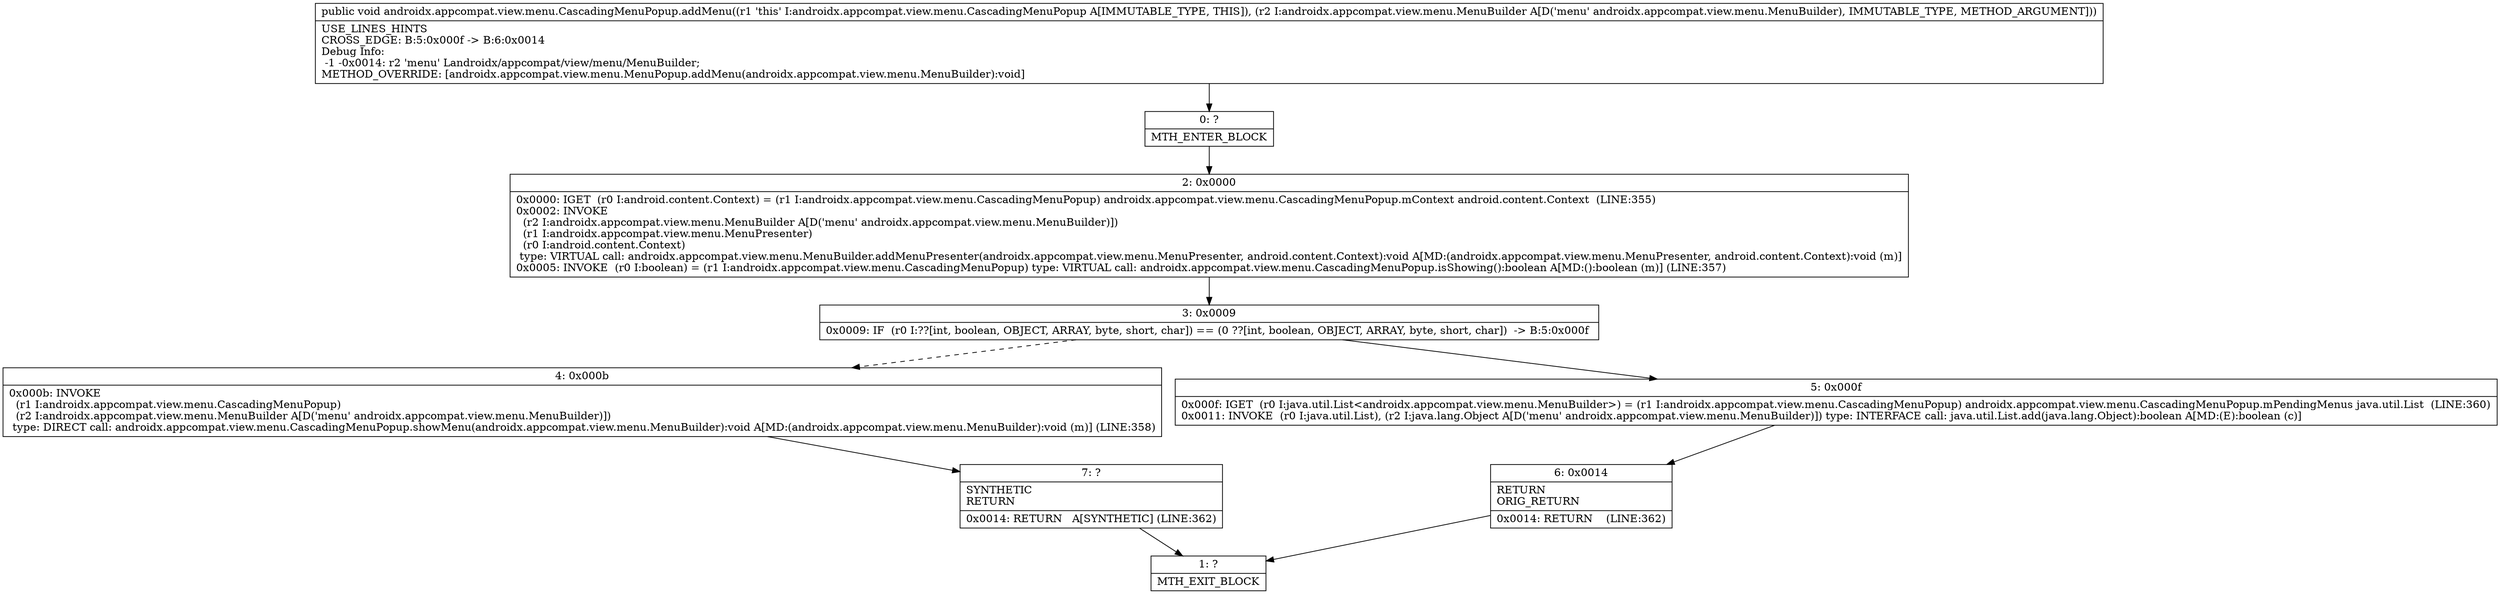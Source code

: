 digraph "CFG forandroidx.appcompat.view.menu.CascadingMenuPopup.addMenu(Landroidx\/appcompat\/view\/menu\/MenuBuilder;)V" {
Node_0 [shape=record,label="{0\:\ ?|MTH_ENTER_BLOCK\l}"];
Node_2 [shape=record,label="{2\:\ 0x0000|0x0000: IGET  (r0 I:android.content.Context) = (r1 I:androidx.appcompat.view.menu.CascadingMenuPopup) androidx.appcompat.view.menu.CascadingMenuPopup.mContext android.content.Context  (LINE:355)\l0x0002: INVOKE  \l  (r2 I:androidx.appcompat.view.menu.MenuBuilder A[D('menu' androidx.appcompat.view.menu.MenuBuilder)])\l  (r1 I:androidx.appcompat.view.menu.MenuPresenter)\l  (r0 I:android.content.Context)\l type: VIRTUAL call: androidx.appcompat.view.menu.MenuBuilder.addMenuPresenter(androidx.appcompat.view.menu.MenuPresenter, android.content.Context):void A[MD:(androidx.appcompat.view.menu.MenuPresenter, android.content.Context):void (m)]\l0x0005: INVOKE  (r0 I:boolean) = (r1 I:androidx.appcompat.view.menu.CascadingMenuPopup) type: VIRTUAL call: androidx.appcompat.view.menu.CascadingMenuPopup.isShowing():boolean A[MD:():boolean (m)] (LINE:357)\l}"];
Node_3 [shape=record,label="{3\:\ 0x0009|0x0009: IF  (r0 I:??[int, boolean, OBJECT, ARRAY, byte, short, char]) == (0 ??[int, boolean, OBJECT, ARRAY, byte, short, char])  \-\> B:5:0x000f \l}"];
Node_4 [shape=record,label="{4\:\ 0x000b|0x000b: INVOKE  \l  (r1 I:androidx.appcompat.view.menu.CascadingMenuPopup)\l  (r2 I:androidx.appcompat.view.menu.MenuBuilder A[D('menu' androidx.appcompat.view.menu.MenuBuilder)])\l type: DIRECT call: androidx.appcompat.view.menu.CascadingMenuPopup.showMenu(androidx.appcompat.view.menu.MenuBuilder):void A[MD:(androidx.appcompat.view.menu.MenuBuilder):void (m)] (LINE:358)\l}"];
Node_7 [shape=record,label="{7\:\ ?|SYNTHETIC\lRETURN\l|0x0014: RETURN   A[SYNTHETIC] (LINE:362)\l}"];
Node_1 [shape=record,label="{1\:\ ?|MTH_EXIT_BLOCK\l}"];
Node_5 [shape=record,label="{5\:\ 0x000f|0x000f: IGET  (r0 I:java.util.List\<androidx.appcompat.view.menu.MenuBuilder\>) = (r1 I:androidx.appcompat.view.menu.CascadingMenuPopup) androidx.appcompat.view.menu.CascadingMenuPopup.mPendingMenus java.util.List  (LINE:360)\l0x0011: INVOKE  (r0 I:java.util.List), (r2 I:java.lang.Object A[D('menu' androidx.appcompat.view.menu.MenuBuilder)]) type: INTERFACE call: java.util.List.add(java.lang.Object):boolean A[MD:(E):boolean (c)]\l}"];
Node_6 [shape=record,label="{6\:\ 0x0014|RETURN\lORIG_RETURN\l|0x0014: RETURN    (LINE:362)\l}"];
MethodNode[shape=record,label="{public void androidx.appcompat.view.menu.CascadingMenuPopup.addMenu((r1 'this' I:androidx.appcompat.view.menu.CascadingMenuPopup A[IMMUTABLE_TYPE, THIS]), (r2 I:androidx.appcompat.view.menu.MenuBuilder A[D('menu' androidx.appcompat.view.menu.MenuBuilder), IMMUTABLE_TYPE, METHOD_ARGUMENT]))  | USE_LINES_HINTS\lCROSS_EDGE: B:5:0x000f \-\> B:6:0x0014\lDebug Info:\l  \-1 \-0x0014: r2 'menu' Landroidx\/appcompat\/view\/menu\/MenuBuilder;\lMETHOD_OVERRIDE: [androidx.appcompat.view.menu.MenuPopup.addMenu(androidx.appcompat.view.menu.MenuBuilder):void]\l}"];
MethodNode -> Node_0;Node_0 -> Node_2;
Node_2 -> Node_3;
Node_3 -> Node_4[style=dashed];
Node_3 -> Node_5;
Node_4 -> Node_7;
Node_7 -> Node_1;
Node_5 -> Node_6;
Node_6 -> Node_1;
}

